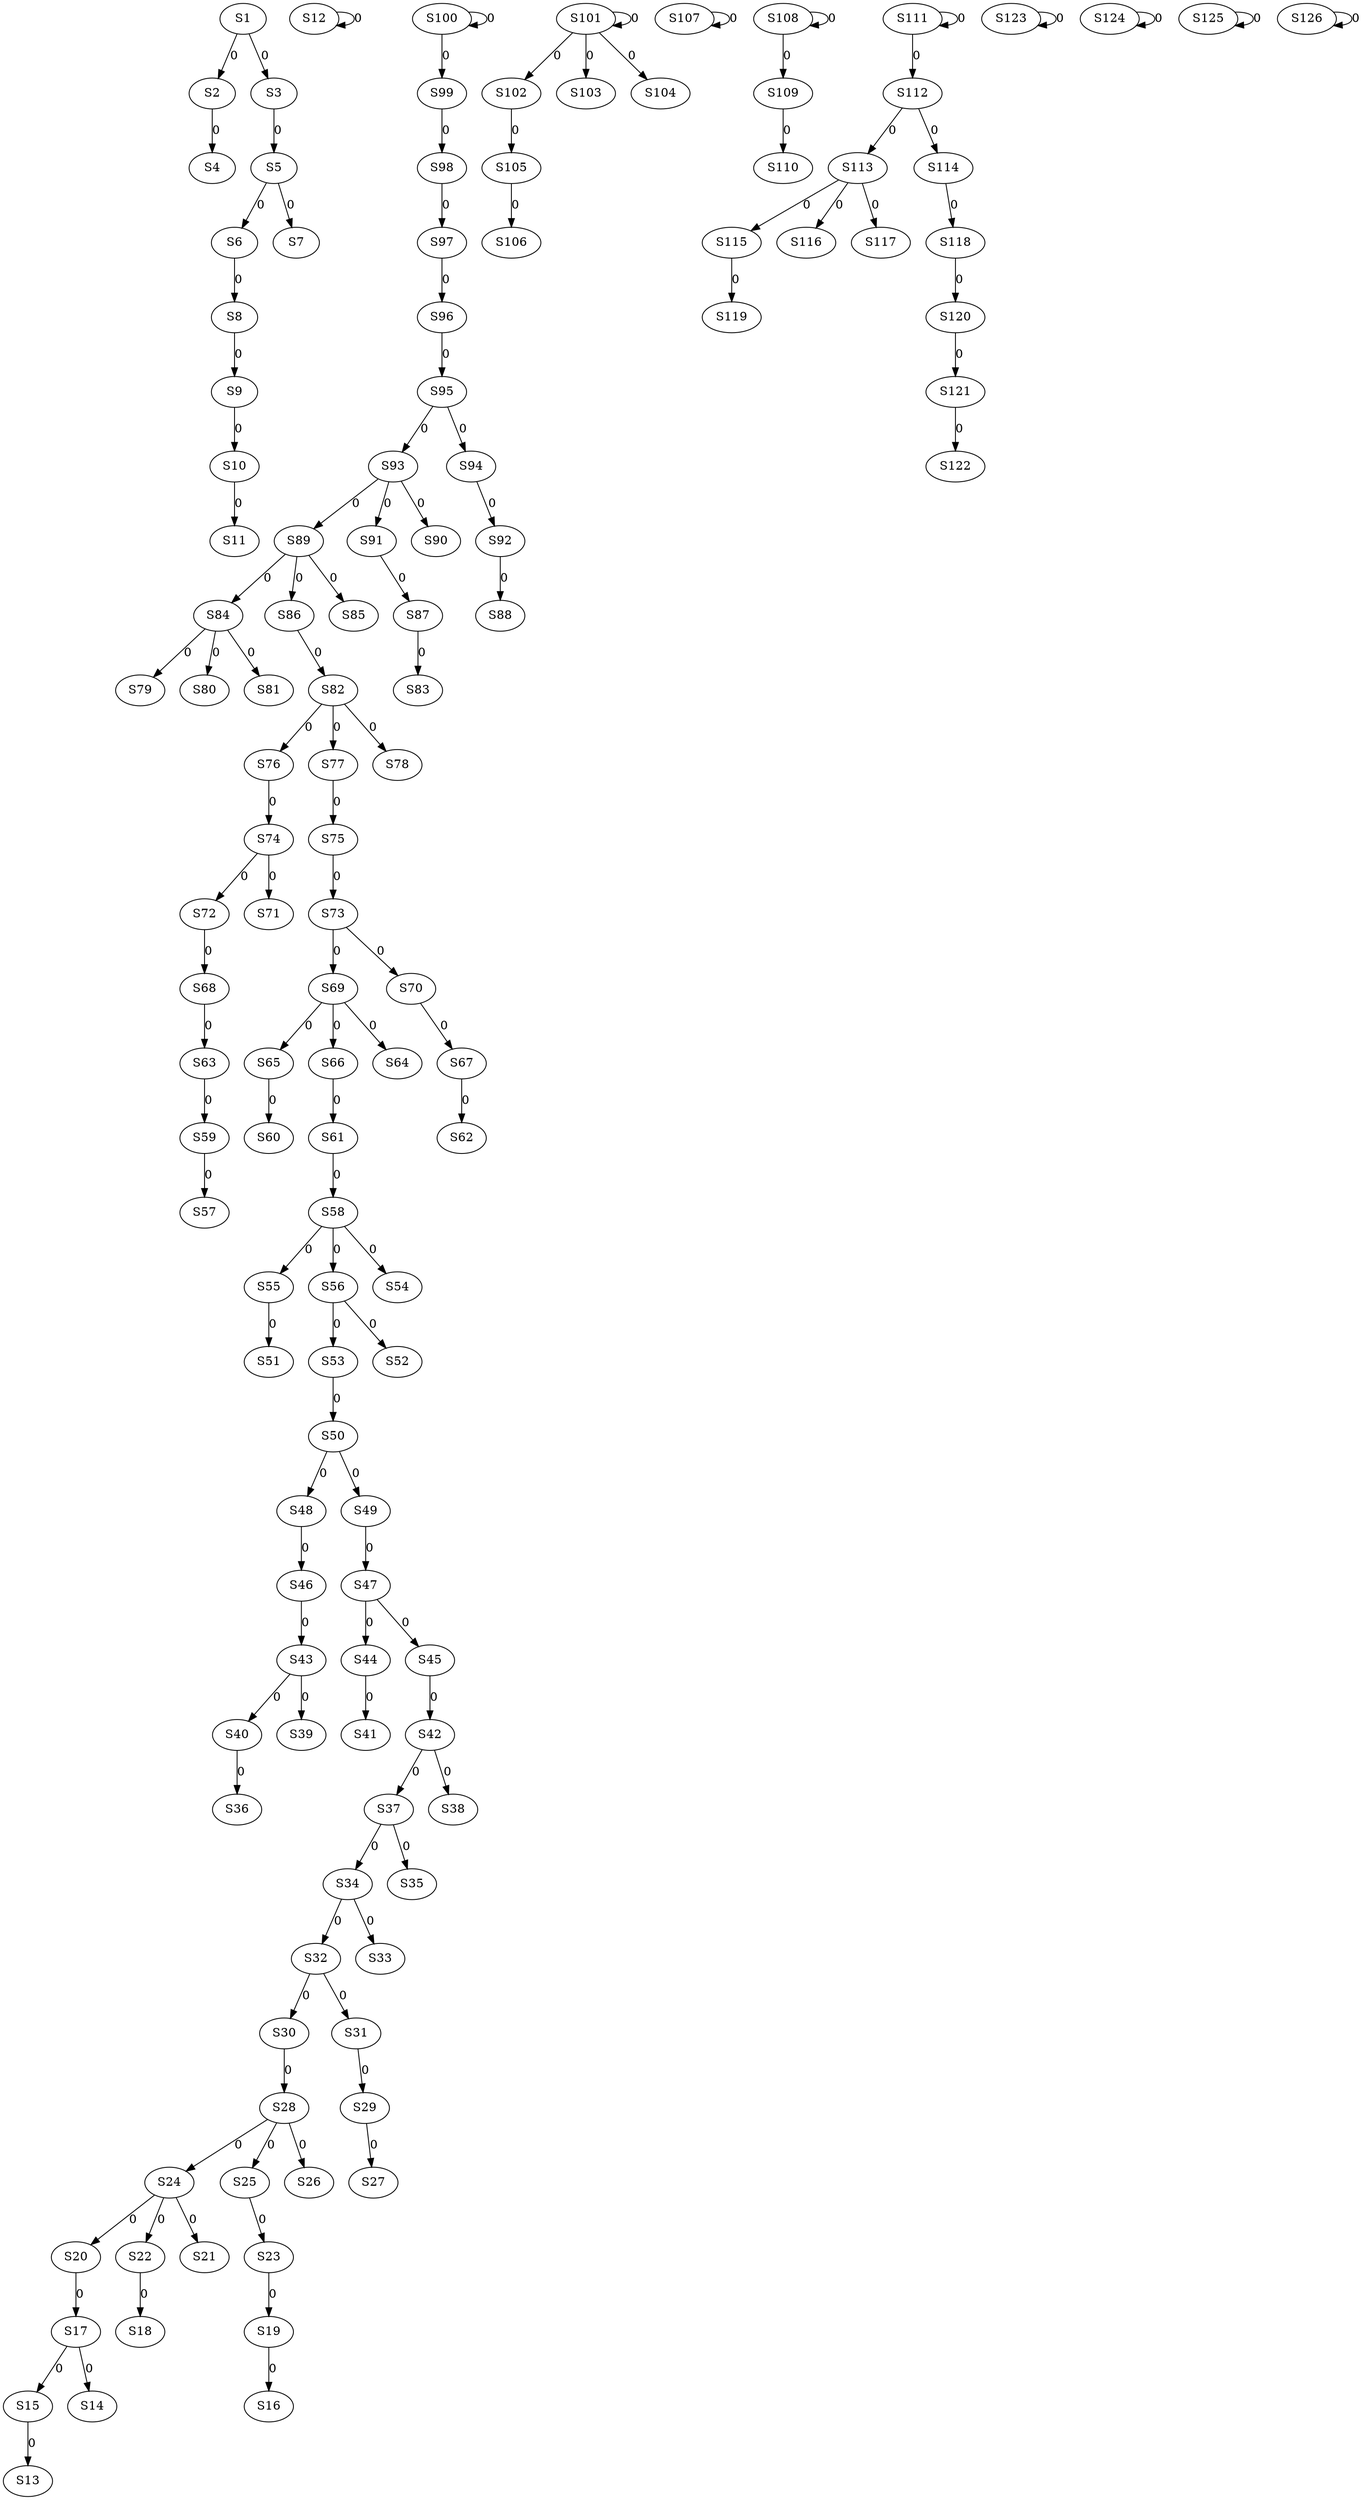 strict digraph {
	S1 -> S2 [ label = 0 ];
	S1 -> S3 [ label = 0 ];
	S2 -> S4 [ label = 0 ];
	S3 -> S5 [ label = 0 ];
	S5 -> S6 [ label = 0 ];
	S5 -> S7 [ label = 0 ];
	S6 -> S8 [ label = 0 ];
	S8 -> S9 [ label = 0 ];
	S9 -> S10 [ label = 0 ];
	S10 -> S11 [ label = 0 ];
	S12 -> S12 [ label = 0 ];
	S15 -> S13 [ label = 0 ];
	S17 -> S14 [ label = 0 ];
	S17 -> S15 [ label = 0 ];
	S19 -> S16 [ label = 0 ];
	S20 -> S17 [ label = 0 ];
	S22 -> S18 [ label = 0 ];
	S23 -> S19 [ label = 0 ];
	S24 -> S20 [ label = 0 ];
	S24 -> S21 [ label = 0 ];
	S24 -> S22 [ label = 0 ];
	S25 -> S23 [ label = 0 ];
	S28 -> S24 [ label = 0 ];
	S28 -> S25 [ label = 0 ];
	S28 -> S26 [ label = 0 ];
	S29 -> S27 [ label = 0 ];
	S30 -> S28 [ label = 0 ];
	S31 -> S29 [ label = 0 ];
	S32 -> S30 [ label = 0 ];
	S32 -> S31 [ label = 0 ];
	S34 -> S32 [ label = 0 ];
	S34 -> S33 [ label = 0 ];
	S37 -> S34 [ label = 0 ];
	S37 -> S35 [ label = 0 ];
	S40 -> S36 [ label = 0 ];
	S42 -> S37 [ label = 0 ];
	S42 -> S38 [ label = 0 ];
	S43 -> S39 [ label = 0 ];
	S43 -> S40 [ label = 0 ];
	S44 -> S41 [ label = 0 ];
	S45 -> S42 [ label = 0 ];
	S46 -> S43 [ label = 0 ];
	S47 -> S44 [ label = 0 ];
	S47 -> S45 [ label = 0 ];
	S48 -> S46 [ label = 0 ];
	S49 -> S47 [ label = 0 ];
	S50 -> S48 [ label = 0 ];
	S50 -> S49 [ label = 0 ];
	S53 -> S50 [ label = 0 ];
	S55 -> S51 [ label = 0 ];
	S56 -> S52 [ label = 0 ];
	S56 -> S53 [ label = 0 ];
	S58 -> S54 [ label = 0 ];
	S58 -> S55 [ label = 0 ];
	S58 -> S56 [ label = 0 ];
	S59 -> S57 [ label = 0 ];
	S61 -> S58 [ label = 0 ];
	S63 -> S59 [ label = 0 ];
	S65 -> S60 [ label = 0 ];
	S66 -> S61 [ label = 0 ];
	S67 -> S62 [ label = 0 ];
	S68 -> S63 [ label = 0 ];
	S69 -> S64 [ label = 0 ];
	S69 -> S65 [ label = 0 ];
	S69 -> S66 [ label = 0 ];
	S70 -> S67 [ label = 0 ];
	S72 -> S68 [ label = 0 ];
	S73 -> S69 [ label = 0 ];
	S73 -> S70 [ label = 0 ];
	S74 -> S71 [ label = 0 ];
	S74 -> S72 [ label = 0 ];
	S75 -> S73 [ label = 0 ];
	S76 -> S74 [ label = 0 ];
	S77 -> S75 [ label = 0 ];
	S82 -> S76 [ label = 0 ];
	S82 -> S77 [ label = 0 ];
	S82 -> S78 [ label = 0 ];
	S84 -> S79 [ label = 0 ];
	S84 -> S80 [ label = 0 ];
	S84 -> S81 [ label = 0 ];
	S86 -> S82 [ label = 0 ];
	S87 -> S83 [ label = 0 ];
	S89 -> S84 [ label = 0 ];
	S89 -> S85 [ label = 0 ];
	S89 -> S86 [ label = 0 ];
	S91 -> S87 [ label = 0 ];
	S92 -> S88 [ label = 0 ];
	S93 -> S89 [ label = 0 ];
	S93 -> S90 [ label = 0 ];
	S93 -> S91 [ label = 0 ];
	S94 -> S92 [ label = 0 ];
	S95 -> S93 [ label = 0 ];
	S95 -> S94 [ label = 0 ];
	S96 -> S95 [ label = 0 ];
	S97 -> S96 [ label = 0 ];
	S98 -> S97 [ label = 0 ];
	S99 -> S98 [ label = 0 ];
	S100 -> S99 [ label = 0 ];
	S100 -> S100 [ label = 0 ];
	S101 -> S101 [ label = 0 ];
	S101 -> S102 [ label = 0 ];
	S101 -> S103 [ label = 0 ];
	S101 -> S104 [ label = 0 ];
	S102 -> S105 [ label = 0 ];
	S105 -> S106 [ label = 0 ];
	S107 -> S107 [ label = 0 ];
	S108 -> S108 [ label = 0 ];
	S108 -> S109 [ label = 0 ];
	S109 -> S110 [ label = 0 ];
	S111 -> S111 [ label = 0 ];
	S111 -> S112 [ label = 0 ];
	S112 -> S113 [ label = 0 ];
	S112 -> S114 [ label = 0 ];
	S113 -> S115 [ label = 0 ];
	S113 -> S116 [ label = 0 ];
	S113 -> S117 [ label = 0 ];
	S114 -> S118 [ label = 0 ];
	S115 -> S119 [ label = 0 ];
	S118 -> S120 [ label = 0 ];
	S120 -> S121 [ label = 0 ];
	S121 -> S122 [ label = 0 ];
	S123 -> S123 [ label = 0 ];
	S124 -> S124 [ label = 0 ];
	S125 -> S125 [ label = 0 ];
	S126 -> S126 [ label = 0 ];
}